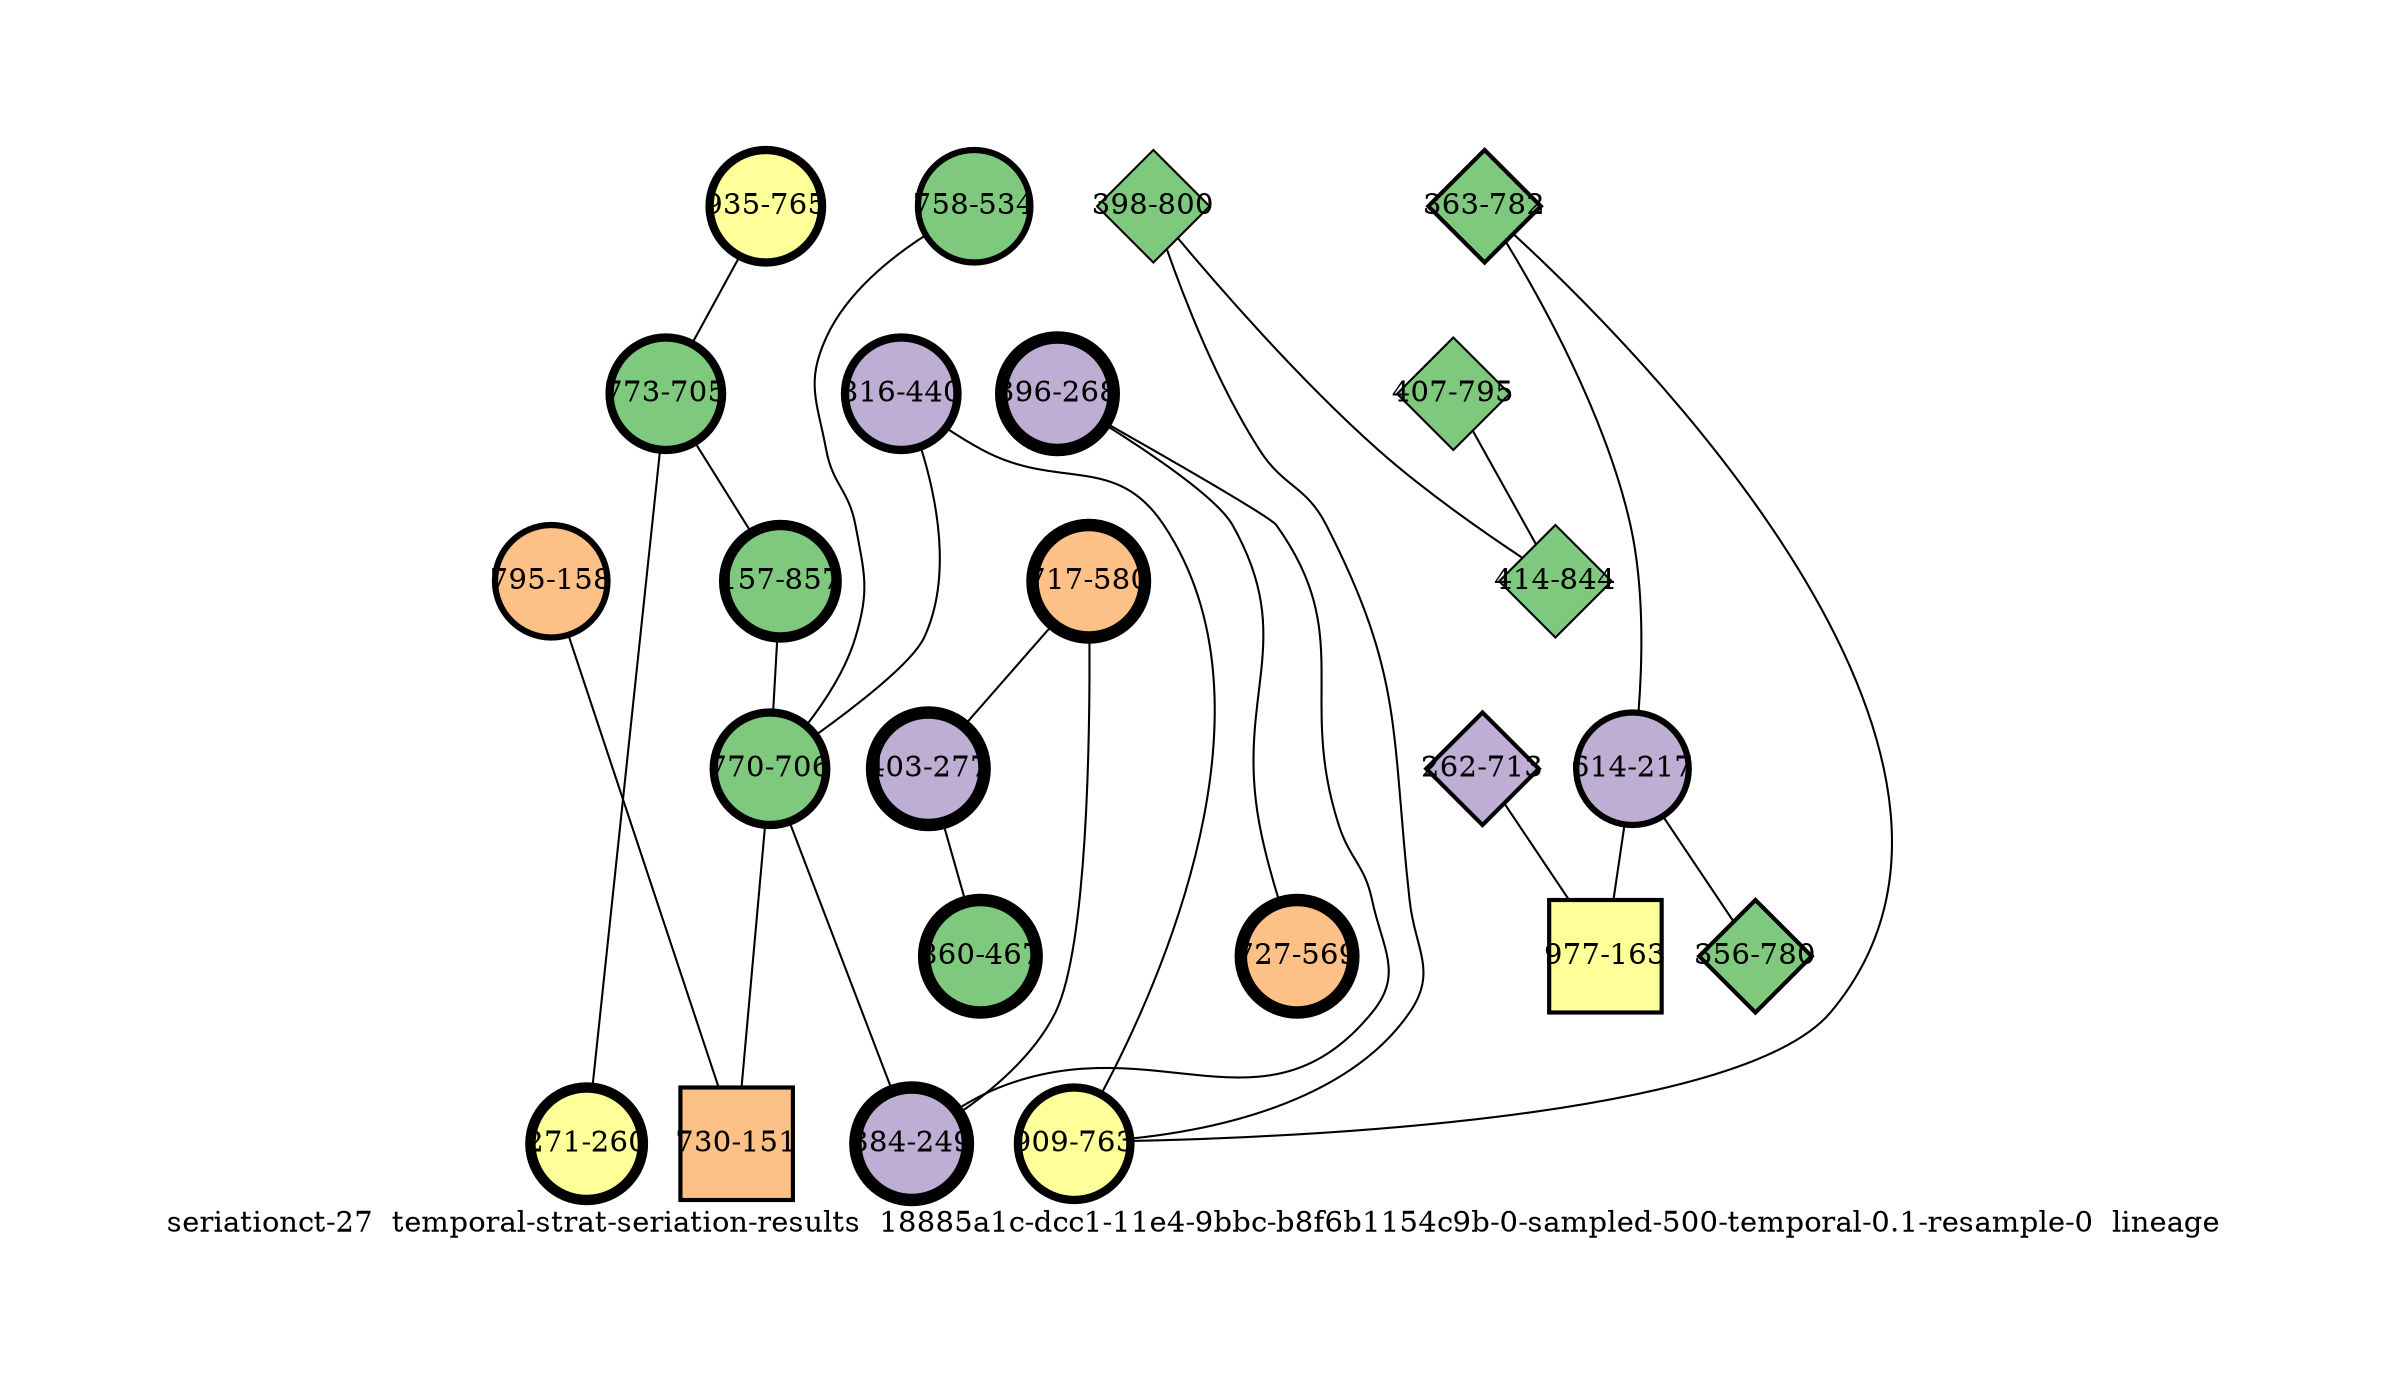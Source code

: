 strict graph "seriationct-27  temporal-strat-seriation-results  18885a1c-dcc1-11e4-9bbc-b8f6b1154c9b-0-sampled-500-temporal-0.1-resample-0  lineage" {
labelloc=b;
ratio=auto;
pad="1.0";
label="seriationct-27  temporal-strat-seriation-results  18885a1c-dcc1-11e4-9bbc-b8f6b1154c9b-0-sampled-500-temporal-0.1-resample-0  lineage";
node [width="0.75", style=filled, fixedsize=true, height="0.75", shape=circle, label=""];
0 [xCoordinate="765.0", appears_in_slice=4, yCoordinate="935.0", colorscheme=accent6, lineage_id=0, short_label="935-765", label="935-765", shape=circle, cluster_id=3, fillcolor=4, size="500.0", id=16, penwidth="4.0"];
1 [xCoordinate="705.0", appears_in_slice=4, yCoordinate="773.0", colorscheme=accent6, lineage_id=0, short_label="773-705", label="773-705", shape=circle, cluster_id=0, fillcolor=1, size="500.0", id=1, penwidth="4.0"];
2 [xCoordinate="857.0", appears_in_slice=5, yCoordinate="157.0", colorscheme=accent6, lineage_id=0, short_label="157-857", label="157-857", shape=circle, cluster_id=0, fillcolor=1, size="500.0", id=2, penwidth="5.0"];
3 [xCoordinate="800.0", appears_in_slice=1, yCoordinate="398.0", colorscheme=accent6, lineage_id=2, short_label="398-800", label="398-800", shape=diamond, cluster_id=0, fillcolor=1, size="500.0", id=3, penwidth="1.0"];
4 [xCoordinate="782.0", appears_in_slice=2, yCoordinate="363.0", colorscheme=accent6, lineage_id=2, short_label="363-782", label="363-782", shape=diamond, cluster_id=0, fillcolor=1, size="500.0", id=4, penwidth="2.0"];
5 [xCoordinate="534.0", appears_in_slice=3, yCoordinate="758.0", colorscheme=accent6, lineage_id=0, short_label="758-534", label="758-534", shape=circle, cluster_id=0, fillcolor=1, size="500.0", id=5, penwidth="3.0"];
6 [xCoordinate="713.0", appears_in_slice=2, yCoordinate="262.0", colorscheme=accent6, lineage_id=2, short_label="262-713", label="262-713", shape=diamond, cluster_id=1, fillcolor=2, size="500.0", id=6, penwidth="2.0"];
7 [xCoordinate="580.0", appears_in_slice=6, yCoordinate="717.0", colorscheme=accent6, lineage_id=0, short_label="717-580", label="717-580", shape=circle, cluster_id=2, fillcolor=3, size="500.0", id=7, penwidth="6.0"];
8 [xCoordinate="217.0", appears_in_slice=3, yCoordinate="614.0", colorscheme=accent6, lineage_id=0, short_label="614-217", label="614-217", shape=circle, cluster_id=1, fillcolor=2, size="500.0", id=8, penwidth="3.0"];
9 [xCoordinate="158.0", appears_in_slice=3, yCoordinate="795.0", colorscheme=accent6, lineage_id=0, short_label="795-158", label="795-158", shape=circle, cluster_id=2, fillcolor=3, size="500.0", id=9, penwidth="3.0"];
10 [xCoordinate="440.0", appears_in_slice=4, yCoordinate="816.0", colorscheme=accent6, lineage_id=0, short_label="816-440", label="816-440", shape=circle, cluster_id=1, fillcolor=2, size="500.0", id=10, penwidth="4.0"];
11 [xCoordinate="706.0", appears_in_slice=4, yCoordinate="770.0", colorscheme=accent6, lineage_id=0, short_label="770-706", label="770-706", shape=circle, cluster_id=0, fillcolor=1, size="500.0", id=11, penwidth="4.0"];
12 [xCoordinate="795.0", appears_in_slice=1, yCoordinate="407.0", colorscheme=accent6, lineage_id=2, short_label="407-795", label="407-795", shape=diamond, cluster_id=0, fillcolor=1, size="500.0", id=12, penwidth="1.0"];
13 [xCoordinate="844.0", appears_in_slice=1, yCoordinate="414.0", colorscheme=accent6, lineage_id=2, short_label="414-844", label="414-844", shape=diamond, cluster_id=0, fillcolor=1, size="500.0", id=13, penwidth="1.0"];
14 [xCoordinate="163.0", appears_in_slice=2, yCoordinate="977.0", colorscheme=accent6, lineage_id=1, short_label="977-163", label="977-163", shape=square, cluster_id=3, fillcolor=4, size="500.0", id=14, penwidth="2.0"];
15 [xCoordinate="763.0", appears_in_slice=4, yCoordinate="909.0", colorscheme=accent6, lineage_id=0, short_label="909-763", label="909-763", shape=circle, cluster_id=3, fillcolor=4, size="500.0", id=15, penwidth="4.0"];
16 [xCoordinate="151.0", appears_in_slice=2, yCoordinate="730.0", colorscheme=accent6, lineage_id=1, short_label="730-151", label="730-151", shape=square, cluster_id=2, fillcolor=3, size="500.0", id=0, penwidth="2.0"];
17 [xCoordinate="268.0", appears_in_slice=6, yCoordinate="396.0", colorscheme=accent6, lineage_id=0, short_label="396-268", label="396-268", shape=circle, cluster_id=1, fillcolor=2, size="500.0", id=17, penwidth="6.0"];
18 [xCoordinate="569.0", appears_in_slice=6, yCoordinate="727.0", colorscheme=accent6, lineage_id=0, short_label="727-569", label="727-569", shape=circle, cluster_id=2, fillcolor=3, size="500.0", id=18, penwidth="6.0"];
19 [xCoordinate="277.0", appears_in_slice=6, yCoordinate="403.0", colorscheme=accent6, lineage_id=0, short_label="403-277", label="403-277", shape=circle, cluster_id=1, fillcolor=2, size="500.0", id=19, penwidth="6.0"];
20 [xCoordinate="260.0", appears_in_slice=5, yCoordinate="271.0", colorscheme=accent6, lineage_id=0, short_label="271-260", label="271-260", shape=circle, cluster_id=3, fillcolor=4, size="500.0", id=20, penwidth="5.0"];
21 [xCoordinate="467.0", appears_in_slice=6, yCoordinate="860.0", colorscheme=accent6, lineage_id=0, short_label="860-467", label="860-467", shape=circle, cluster_id=0, fillcolor=1, size="500.0", id=21, penwidth="6.0"];
22 [xCoordinate="249.0", appears_in_slice=6, yCoordinate="384.0", colorscheme=accent6, lineage_id=0, short_label="384-249", label="384-249", shape=circle, cluster_id=1, fillcolor=2, size="500.0", id=22, penwidth="6.0"];
23 [xCoordinate="780.0", appears_in_slice=2, yCoordinate="356.0", colorscheme=accent6, lineage_id=2, short_label="356-780", label="356-780", shape=diamond, cluster_id=0, fillcolor=1, size="500.0", id=23, penwidth="2.0"];
0 -- 1  [inverseweight="25.0627353559", weight="0.0398998746865"];
1 -- 2  [inverseweight="5.40232825691", weight="0.185105375395"];
1 -- 20  [inverseweight="10.0727870503", weight="0.0992773891679"];
2 -- 11  [inverseweight="1.74278455917", weight="0.573794388261"];
3 -- 13  [inverseweight="15.8272234458", weight="0.0631822759957"];
3 -- 15  [inverseweight="1.32428146434", weight="0.755126479472"];
4 -- 8  [inverseweight="3.91150579713", weight="0.2556560189"];
4 -- 15  [inverseweight="2.19547565896", weight="0.45548216211"];
5 -- 11  [inverseweight="2.17770365323", weight="0.459199303135"];
6 -- 14  [inverseweight="11.5439274135", weight="0.0866256313108"];
7 -- 19  [inverseweight="19.4920293896", weight="0.0513030213535"];
7 -- 22  [inverseweight="2.37643015013", weight="0.420799239543"];
8 -- 14  [inverseweight="2.99309987905", weight="0.334101780899"];
8 -- 23  [inverseweight="2.60071206842", weight="0.384510077891"];
9 -- 16  [inverseweight="4.2137491404", weight="0.237318351587"];
10 -- 11  [inverseweight="2.45464007159", weight="0.407391703401"];
10 -- 15  [inverseweight="2.07570758402", weight="0.481763427421"];
11 -- 16  [inverseweight="1.96288340452", weight="0.509454610343"];
11 -- 22  [inverseweight="1.85388741372", weight="0.539407081896"];
12 -- 13  [inverseweight="29.260286799", weight="0.0341760149813"];
17 -- 18  [inverseweight="1.25829273692", weight="0.794727626297"];
17 -- 22  [inverseweight="17.1498585143", weight="0.0583095189485"];
19 -- 21  [inverseweight="24.0562612162", weight="0.0415692193817"];
}
